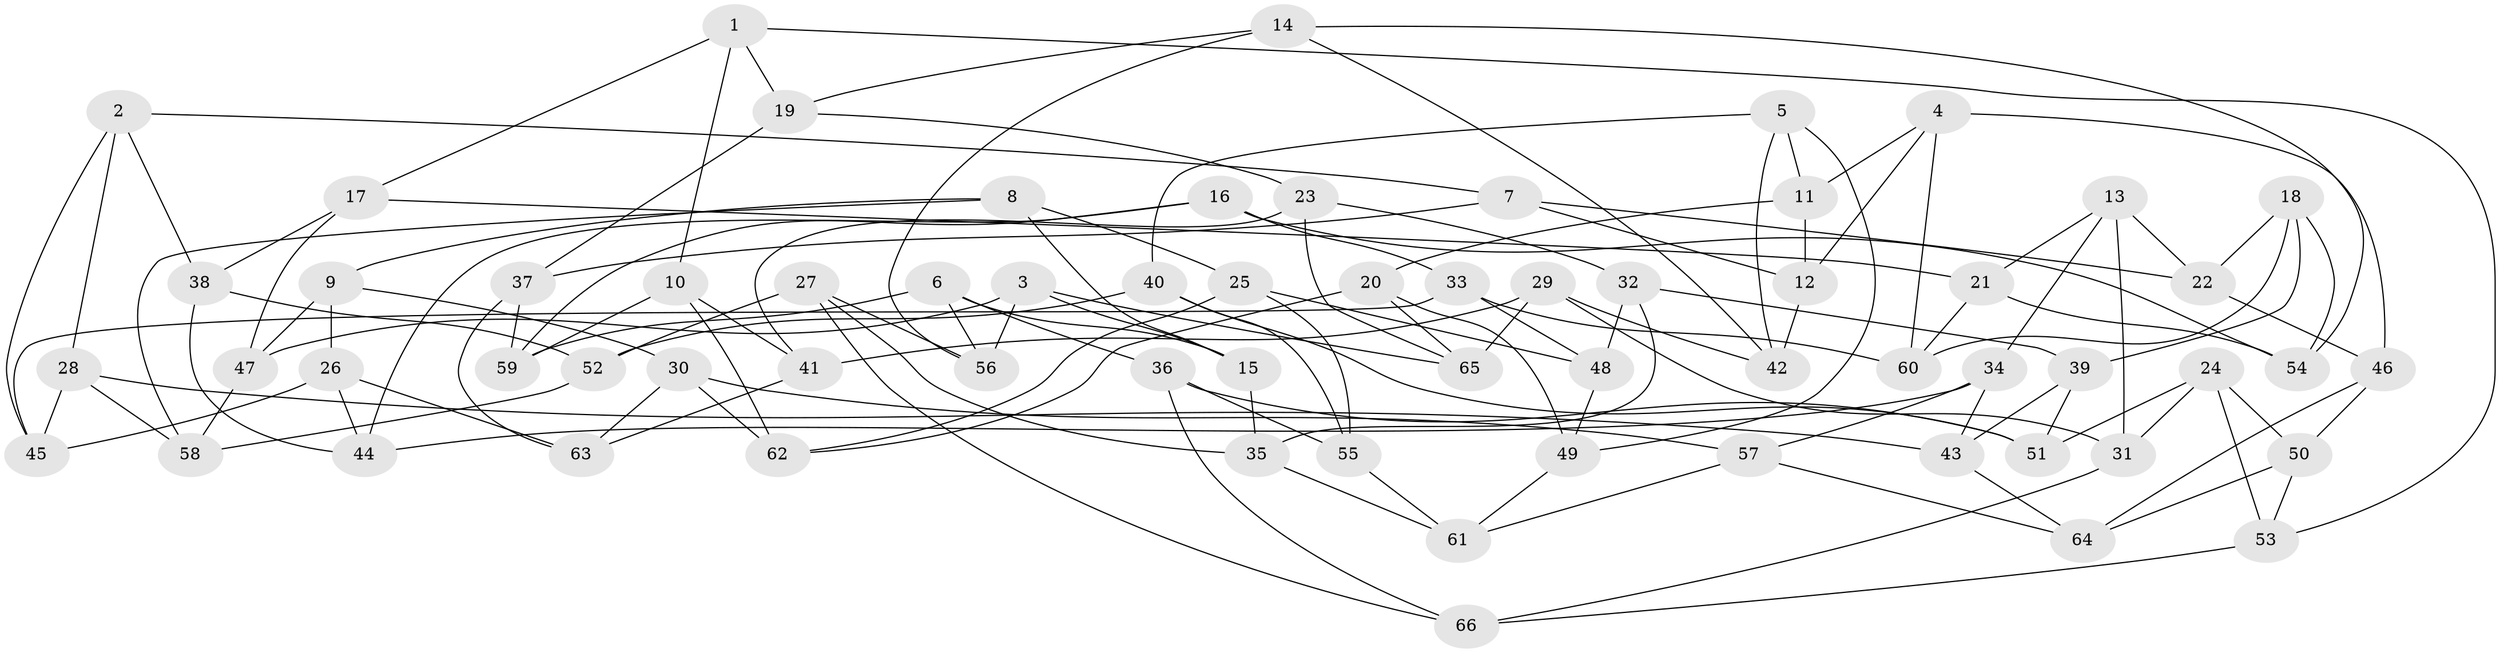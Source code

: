 // coarse degree distribution, {5: 0.1, 6: 0.55, 4: 0.35}
// Generated by graph-tools (version 1.1) at 2025/42/03/06/25 10:42:19]
// undirected, 66 vertices, 132 edges
graph export_dot {
graph [start="1"]
  node [color=gray90,style=filled];
  1;
  2;
  3;
  4;
  5;
  6;
  7;
  8;
  9;
  10;
  11;
  12;
  13;
  14;
  15;
  16;
  17;
  18;
  19;
  20;
  21;
  22;
  23;
  24;
  25;
  26;
  27;
  28;
  29;
  30;
  31;
  32;
  33;
  34;
  35;
  36;
  37;
  38;
  39;
  40;
  41;
  42;
  43;
  44;
  45;
  46;
  47;
  48;
  49;
  50;
  51;
  52;
  53;
  54;
  55;
  56;
  57;
  58;
  59;
  60;
  61;
  62;
  63;
  64;
  65;
  66;
  1 -- 17;
  1 -- 53;
  1 -- 19;
  1 -- 10;
  2 -- 38;
  2 -- 28;
  2 -- 45;
  2 -- 7;
  3 -- 15;
  3 -- 56;
  3 -- 65;
  3 -- 47;
  4 -- 46;
  4 -- 60;
  4 -- 11;
  4 -- 12;
  5 -- 42;
  5 -- 49;
  5 -- 11;
  5 -- 40;
  6 -- 36;
  6 -- 59;
  6 -- 15;
  6 -- 56;
  7 -- 22;
  7 -- 12;
  7 -- 37;
  8 -- 58;
  8 -- 15;
  8 -- 25;
  8 -- 9;
  9 -- 26;
  9 -- 30;
  9 -- 47;
  10 -- 62;
  10 -- 41;
  10 -- 59;
  11 -- 20;
  11 -- 12;
  12 -- 42;
  13 -- 21;
  13 -- 31;
  13 -- 34;
  13 -- 22;
  14 -- 42;
  14 -- 54;
  14 -- 19;
  14 -- 56;
  15 -- 35;
  16 -- 59;
  16 -- 44;
  16 -- 54;
  16 -- 33;
  17 -- 47;
  17 -- 21;
  17 -- 38;
  18 -- 60;
  18 -- 39;
  18 -- 22;
  18 -- 54;
  19 -- 23;
  19 -- 37;
  20 -- 62;
  20 -- 65;
  20 -- 49;
  21 -- 60;
  21 -- 54;
  22 -- 46;
  23 -- 41;
  23 -- 65;
  23 -- 32;
  24 -- 53;
  24 -- 50;
  24 -- 51;
  24 -- 31;
  25 -- 48;
  25 -- 55;
  25 -- 62;
  26 -- 44;
  26 -- 63;
  26 -- 45;
  27 -- 52;
  27 -- 66;
  27 -- 56;
  27 -- 35;
  28 -- 58;
  28 -- 43;
  28 -- 45;
  29 -- 65;
  29 -- 41;
  29 -- 42;
  29 -- 31;
  30 -- 63;
  30 -- 62;
  30 -- 57;
  31 -- 66;
  32 -- 48;
  32 -- 39;
  32 -- 35;
  33 -- 48;
  33 -- 60;
  33 -- 45;
  34 -- 43;
  34 -- 57;
  34 -- 44;
  35 -- 61;
  36 -- 66;
  36 -- 51;
  36 -- 55;
  37 -- 63;
  37 -- 59;
  38 -- 44;
  38 -- 52;
  39 -- 51;
  39 -- 43;
  40 -- 51;
  40 -- 55;
  40 -- 52;
  41 -- 63;
  43 -- 64;
  46 -- 50;
  46 -- 64;
  47 -- 58;
  48 -- 49;
  49 -- 61;
  50 -- 53;
  50 -- 64;
  52 -- 58;
  53 -- 66;
  55 -- 61;
  57 -- 61;
  57 -- 64;
}
